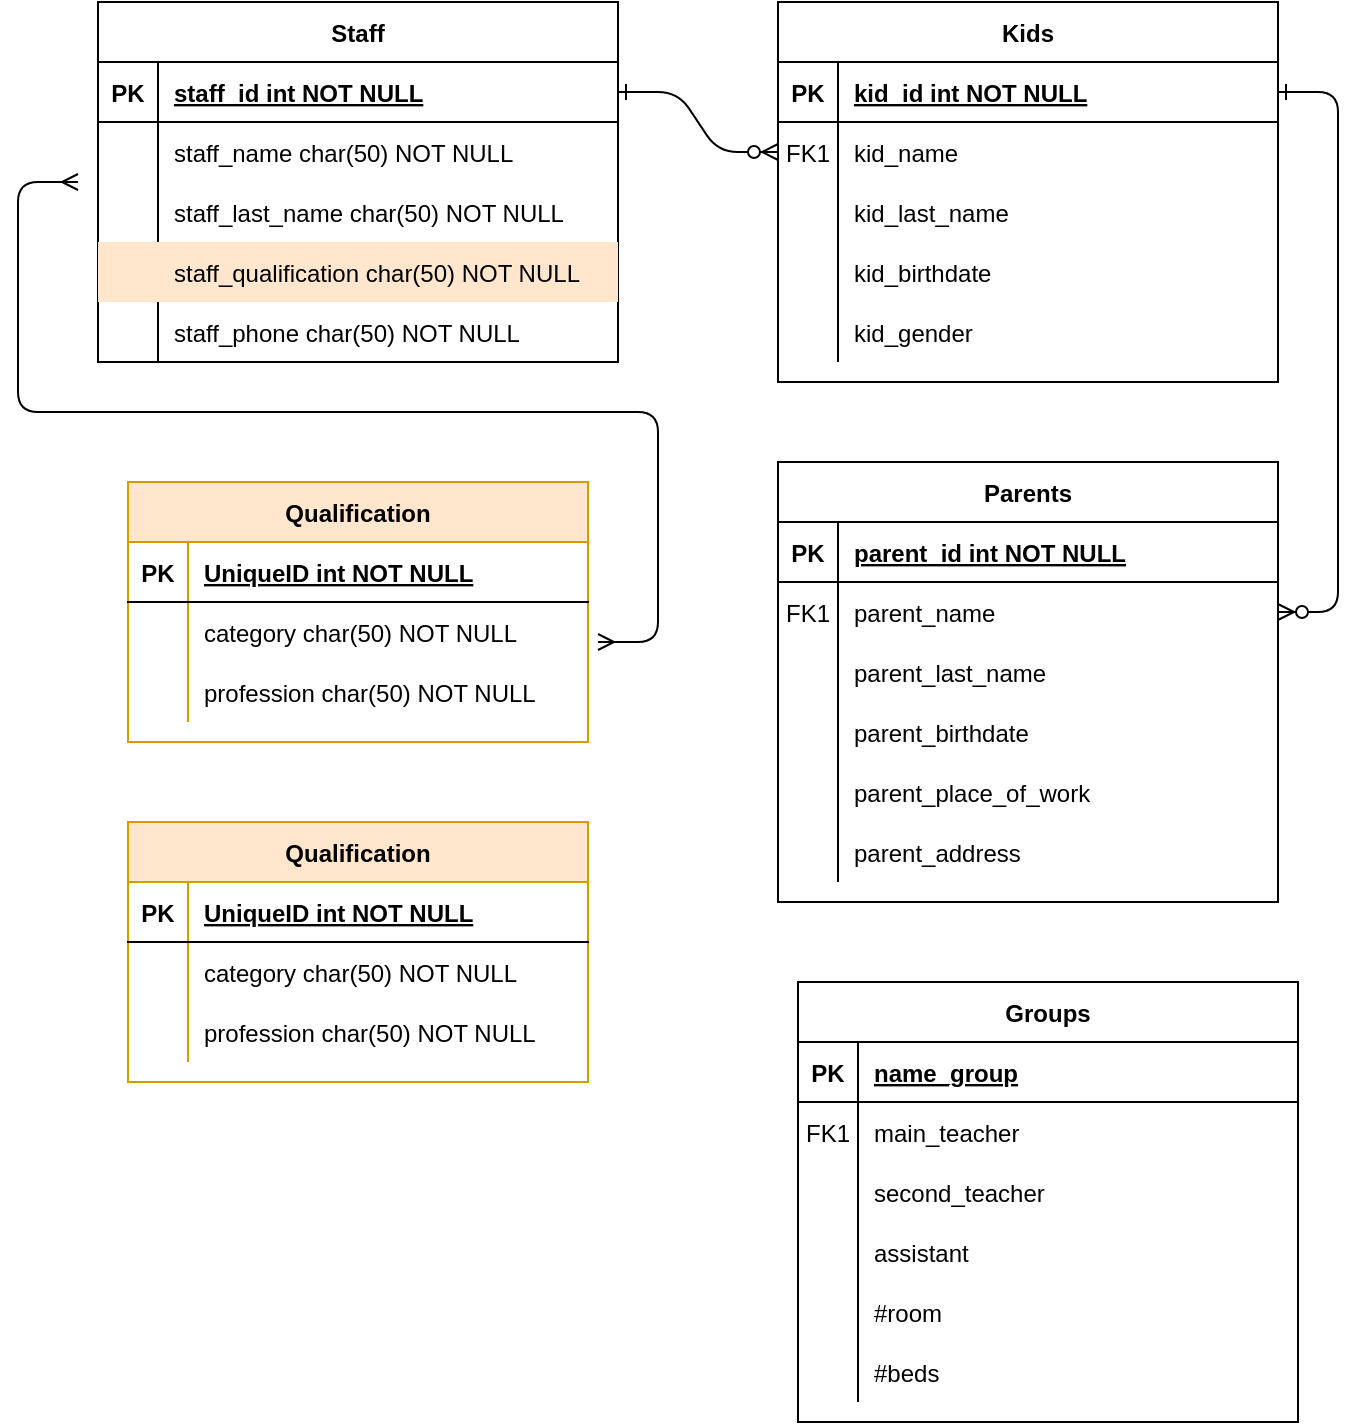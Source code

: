 <mxfile version="13.6.6" type="github" pages="2">
  <diagram id="R2lEEEUBdFMjLlhIrx00" name="Page-1">
    <mxGraphModel dx="865" dy="514" grid="1" gridSize="10" guides="1" tooltips="1" connect="1" arrows="1" fold="1" page="1" pageScale="1" pageWidth="850" pageHeight="1100" math="0" shadow="0" extFonts="Permanent Marker^https://fonts.googleapis.com/css?family=Permanent+Marker">
      <root>
        <mxCell id="0" />
        <mxCell id="1" parent="0" />
        <mxCell id="C-vyLk0tnHw3VtMMgP7b-1" value="" style="edgeStyle=entityRelationEdgeStyle;endArrow=ERzeroToMany;startArrow=ERone;endFill=1;startFill=0;" parent="1" source="C-vyLk0tnHw3VtMMgP7b-24" target="C-vyLk0tnHw3VtMMgP7b-6" edge="1">
          <mxGeometry width="100" height="100" relative="1" as="geometry">
            <mxPoint x="340" y="720" as="sourcePoint" />
            <mxPoint x="440" y="620" as="targetPoint" />
          </mxGeometry>
        </mxCell>
        <mxCell id="C-vyLk0tnHw3VtMMgP7b-12" value="" style="edgeStyle=entityRelationEdgeStyle;endArrow=ERzeroToMany;startArrow=ERone;endFill=1;startFill=0;" parent="1" source="C-vyLk0tnHw3VtMMgP7b-3" target="C-vyLk0tnHw3VtMMgP7b-17" edge="1">
          <mxGeometry width="100" height="100" relative="1" as="geometry">
            <mxPoint x="400" y="180" as="sourcePoint" />
            <mxPoint x="460" y="205" as="targetPoint" />
          </mxGeometry>
        </mxCell>
        <mxCell id="C-vyLk0tnHw3VtMMgP7b-2" value="Kids" style="shape=table;startSize=30;container=1;collapsible=1;childLayout=tableLayout;fixedRows=1;rowLines=0;fontStyle=1;align=center;resizeLast=1;" parent="1" vertex="1">
          <mxGeometry x="450" y="120" width="250" height="190" as="geometry" />
        </mxCell>
        <mxCell id="C-vyLk0tnHw3VtMMgP7b-3" value="" style="shape=partialRectangle;collapsible=0;dropTarget=0;pointerEvents=0;fillColor=none;points=[[0,0.5],[1,0.5]];portConstraint=eastwest;top=0;left=0;right=0;bottom=1;" parent="C-vyLk0tnHw3VtMMgP7b-2" vertex="1">
          <mxGeometry y="30" width="250" height="30" as="geometry" />
        </mxCell>
        <mxCell id="C-vyLk0tnHw3VtMMgP7b-4" value="PK" style="shape=partialRectangle;overflow=hidden;connectable=0;fillColor=none;top=0;left=0;bottom=0;right=0;fontStyle=1;" parent="C-vyLk0tnHw3VtMMgP7b-3" vertex="1">
          <mxGeometry width="30" height="30" as="geometry" />
        </mxCell>
        <mxCell id="C-vyLk0tnHw3VtMMgP7b-5" value="kid_id int NOT NULL " style="shape=partialRectangle;overflow=hidden;connectable=0;fillColor=none;top=0;left=0;bottom=0;right=0;align=left;spacingLeft=6;fontStyle=5;" parent="C-vyLk0tnHw3VtMMgP7b-3" vertex="1">
          <mxGeometry x="30" width="220" height="30" as="geometry" />
        </mxCell>
        <mxCell id="C-vyLk0tnHw3VtMMgP7b-6" value="" style="shape=partialRectangle;collapsible=0;dropTarget=0;pointerEvents=0;fillColor=none;points=[[0,0.5],[1,0.5]];portConstraint=eastwest;top=0;left=0;right=0;bottom=0;" parent="C-vyLk0tnHw3VtMMgP7b-2" vertex="1">
          <mxGeometry y="60" width="250" height="30" as="geometry" />
        </mxCell>
        <mxCell id="C-vyLk0tnHw3VtMMgP7b-7" value="FK1" style="shape=partialRectangle;overflow=hidden;connectable=0;fillColor=none;top=0;left=0;bottom=0;right=0;" parent="C-vyLk0tnHw3VtMMgP7b-6" vertex="1">
          <mxGeometry width="30" height="30" as="geometry" />
        </mxCell>
        <mxCell id="C-vyLk0tnHw3VtMMgP7b-8" value="kid_name" style="shape=partialRectangle;overflow=hidden;connectable=0;fillColor=none;top=0;left=0;bottom=0;right=0;align=left;spacingLeft=6;" parent="C-vyLk0tnHw3VtMMgP7b-6" vertex="1">
          <mxGeometry x="30" width="220" height="30" as="geometry" />
        </mxCell>
        <mxCell id="C-vyLk0tnHw3VtMMgP7b-9" value="" style="shape=partialRectangle;collapsible=0;dropTarget=0;pointerEvents=0;fillColor=none;points=[[0,0.5],[1,0.5]];portConstraint=eastwest;top=0;left=0;right=0;bottom=0;" parent="C-vyLk0tnHw3VtMMgP7b-2" vertex="1">
          <mxGeometry y="90" width="250" height="30" as="geometry" />
        </mxCell>
        <mxCell id="C-vyLk0tnHw3VtMMgP7b-10" value="" style="shape=partialRectangle;overflow=hidden;connectable=0;fillColor=none;top=0;left=0;bottom=0;right=0;" parent="C-vyLk0tnHw3VtMMgP7b-9" vertex="1">
          <mxGeometry width="30" height="30" as="geometry" />
        </mxCell>
        <mxCell id="C-vyLk0tnHw3VtMMgP7b-11" value="kid_last_name" style="shape=partialRectangle;overflow=hidden;connectable=0;fillColor=none;top=0;left=0;bottom=0;right=0;align=left;spacingLeft=6;" parent="C-vyLk0tnHw3VtMMgP7b-9" vertex="1">
          <mxGeometry x="30" width="220" height="30" as="geometry" />
        </mxCell>
        <mxCell id="HyC6RMXNtFUe4FHhujNK-48" value="" style="shape=partialRectangle;collapsible=0;dropTarget=0;pointerEvents=0;fillColor=none;points=[[0,0.5],[1,0.5]];portConstraint=eastwest;top=0;left=0;right=0;bottom=0;" vertex="1" parent="C-vyLk0tnHw3VtMMgP7b-2">
          <mxGeometry y="120" width="250" height="30" as="geometry" />
        </mxCell>
        <mxCell id="HyC6RMXNtFUe4FHhujNK-49" value="" style="shape=partialRectangle;overflow=hidden;connectable=0;fillColor=none;top=0;left=0;bottom=0;right=0;" vertex="1" parent="HyC6RMXNtFUe4FHhujNK-48">
          <mxGeometry width="30" height="30" as="geometry" />
        </mxCell>
        <mxCell id="HyC6RMXNtFUe4FHhujNK-50" value="kid_birthdate" style="shape=partialRectangle;overflow=hidden;connectable=0;fillColor=none;top=0;left=0;bottom=0;right=0;align=left;spacingLeft=6;" vertex="1" parent="HyC6RMXNtFUe4FHhujNK-48">
          <mxGeometry x="30" width="220" height="30" as="geometry" />
        </mxCell>
        <mxCell id="Hn-iAFxmJXVUiLV7P5cw-7" value="" style="shape=partialRectangle;collapsible=0;dropTarget=0;pointerEvents=0;fillColor=none;points=[[0,0.5],[1,0.5]];portConstraint=eastwest;top=0;left=0;right=0;bottom=0;" vertex="1" parent="C-vyLk0tnHw3VtMMgP7b-2">
          <mxGeometry y="150" width="250" height="30" as="geometry" />
        </mxCell>
        <mxCell id="Hn-iAFxmJXVUiLV7P5cw-8" value="" style="shape=partialRectangle;overflow=hidden;connectable=0;fillColor=none;top=0;left=0;bottom=0;right=0;" vertex="1" parent="Hn-iAFxmJXVUiLV7P5cw-7">
          <mxGeometry width="30" height="30" as="geometry" />
        </mxCell>
        <mxCell id="Hn-iAFxmJXVUiLV7P5cw-9" value="kid_gender" style="shape=partialRectangle;overflow=hidden;connectable=0;fillColor=none;top=0;left=0;bottom=0;right=0;align=left;spacingLeft=6;" vertex="1" parent="Hn-iAFxmJXVUiLV7P5cw-7">
          <mxGeometry x="30" width="220" height="30" as="geometry" />
        </mxCell>
        <mxCell id="C-vyLk0tnHw3VtMMgP7b-23" value="Staff" style="shape=table;startSize=30;container=1;collapsible=1;childLayout=tableLayout;fixedRows=1;rowLines=0;fontStyle=1;align=center;resizeLast=1;" parent="1" vertex="1">
          <mxGeometry x="110" y="120" width="260" height="180" as="geometry" />
        </mxCell>
        <mxCell id="C-vyLk0tnHw3VtMMgP7b-24" value="" style="shape=partialRectangle;collapsible=0;dropTarget=0;pointerEvents=0;fillColor=none;points=[[0,0.5],[1,0.5]];portConstraint=eastwest;top=0;left=0;right=0;bottom=1;" parent="C-vyLk0tnHw3VtMMgP7b-23" vertex="1">
          <mxGeometry y="30" width="260" height="30" as="geometry" />
        </mxCell>
        <mxCell id="C-vyLk0tnHw3VtMMgP7b-25" value="PK" style="shape=partialRectangle;overflow=hidden;connectable=0;fillColor=none;top=0;left=0;bottom=0;right=0;fontStyle=1;" parent="C-vyLk0tnHw3VtMMgP7b-24" vertex="1">
          <mxGeometry width="30" height="30" as="geometry" />
        </mxCell>
        <mxCell id="C-vyLk0tnHw3VtMMgP7b-26" value="staff_id int NOT NULL " style="shape=partialRectangle;overflow=hidden;connectable=0;fillColor=none;top=0;left=0;bottom=0;right=0;align=left;spacingLeft=6;fontStyle=5;" parent="C-vyLk0tnHw3VtMMgP7b-24" vertex="1">
          <mxGeometry x="30" width="230" height="30" as="geometry" />
        </mxCell>
        <mxCell id="C-vyLk0tnHw3VtMMgP7b-27" value="" style="shape=partialRectangle;collapsible=0;dropTarget=0;pointerEvents=0;fillColor=none;points=[[0,0.5],[1,0.5]];portConstraint=eastwest;top=0;left=0;right=0;bottom=0;" parent="C-vyLk0tnHw3VtMMgP7b-23" vertex="1">
          <mxGeometry y="60" width="260" height="30" as="geometry" />
        </mxCell>
        <mxCell id="C-vyLk0tnHw3VtMMgP7b-28" value="" style="shape=partialRectangle;overflow=hidden;connectable=0;fillColor=none;top=0;left=0;bottom=0;right=0;" parent="C-vyLk0tnHw3VtMMgP7b-27" vertex="1">
          <mxGeometry width="30" height="30" as="geometry" />
        </mxCell>
        <mxCell id="C-vyLk0tnHw3VtMMgP7b-29" value="staff_name char(50) NOT NULL" style="shape=partialRectangle;overflow=hidden;connectable=0;fillColor=none;top=0;left=0;bottom=0;right=0;align=left;spacingLeft=6;" parent="C-vyLk0tnHw3VtMMgP7b-27" vertex="1">
          <mxGeometry x="30" width="230" height="30" as="geometry" />
        </mxCell>
        <mxCell id="HyC6RMXNtFUe4FHhujNK-1" value="" style="shape=partialRectangle;collapsible=0;dropTarget=0;pointerEvents=0;fillColor=none;points=[[0,0.5],[1,0.5]];portConstraint=eastwest;top=0;left=0;right=0;bottom=0;" vertex="1" parent="C-vyLk0tnHw3VtMMgP7b-23">
          <mxGeometry y="90" width="260" height="30" as="geometry" />
        </mxCell>
        <mxCell id="HyC6RMXNtFUe4FHhujNK-2" value="" style="shape=partialRectangle;overflow=hidden;connectable=0;fillColor=none;top=0;left=0;bottom=0;right=0;" vertex="1" parent="HyC6RMXNtFUe4FHhujNK-1">
          <mxGeometry width="30" height="30" as="geometry" />
        </mxCell>
        <mxCell id="HyC6RMXNtFUe4FHhujNK-3" value="staff_last_name char(50) NOT NULL" style="shape=partialRectangle;overflow=hidden;connectable=0;fillColor=none;top=0;left=0;bottom=0;right=0;align=left;spacingLeft=6;" vertex="1" parent="HyC6RMXNtFUe4FHhujNK-1">
          <mxGeometry x="30" width="230" height="30" as="geometry" />
        </mxCell>
        <mxCell id="HyC6RMXNtFUe4FHhujNK-4" value="" style="shape=partialRectangle;collapsible=0;dropTarget=0;pointerEvents=0;fillColor=#ffe6cc;points=[[0,0.5],[1,0.5]];portConstraint=eastwest;top=0;left=0;right=0;bottom=0;strokeColor=#d79b00;" vertex="1" parent="C-vyLk0tnHw3VtMMgP7b-23">
          <mxGeometry y="120" width="260" height="30" as="geometry" />
        </mxCell>
        <mxCell id="HyC6RMXNtFUe4FHhujNK-5" value="" style="shape=partialRectangle;overflow=hidden;connectable=0;fillColor=none;top=0;left=0;bottom=0;right=0;" vertex="1" parent="HyC6RMXNtFUe4FHhujNK-4">
          <mxGeometry width="30" height="30" as="geometry" />
        </mxCell>
        <mxCell id="HyC6RMXNtFUe4FHhujNK-6" value="staff_qualification char(50) NOT NULL" style="shape=partialRectangle;overflow=hidden;connectable=0;fillColor=none;top=0;left=0;bottom=0;right=0;align=left;spacingLeft=6;" vertex="1" parent="HyC6RMXNtFUe4FHhujNK-4">
          <mxGeometry x="30" width="230" height="30" as="geometry" />
        </mxCell>
        <mxCell id="HyC6RMXNtFUe4FHhujNK-31" value="" style="shape=partialRectangle;collapsible=0;dropTarget=0;pointerEvents=0;fillColor=none;points=[[0,0.5],[1,0.5]];portConstraint=eastwest;top=0;left=0;right=0;bottom=0;" vertex="1" parent="C-vyLk0tnHw3VtMMgP7b-23">
          <mxGeometry y="150" width="260" height="30" as="geometry" />
        </mxCell>
        <mxCell id="HyC6RMXNtFUe4FHhujNK-32" value="" style="shape=partialRectangle;overflow=hidden;connectable=0;fillColor=none;top=0;left=0;bottom=0;right=0;" vertex="1" parent="HyC6RMXNtFUe4FHhujNK-31">
          <mxGeometry width="30" height="30" as="geometry" />
        </mxCell>
        <mxCell id="HyC6RMXNtFUe4FHhujNK-33" value="staff_phone char(50) NOT NULL" style="shape=partialRectangle;overflow=hidden;connectable=0;fillColor=none;top=0;left=0;bottom=0;right=0;align=left;spacingLeft=6;" vertex="1" parent="HyC6RMXNtFUe4FHhujNK-31">
          <mxGeometry x="30" width="230" height="30" as="geometry" />
        </mxCell>
        <mxCell id="HyC6RMXNtFUe4FHhujNK-12" value="Qualification" style="shape=table;startSize=30;container=1;collapsible=1;childLayout=tableLayout;fixedRows=1;rowLines=0;fontStyle=1;align=center;resizeLast=1;fillColor=#ffe6cc;strokeColor=#d79b00;" vertex="1" parent="1">
          <mxGeometry x="125" y="360" width="230" height="130" as="geometry" />
        </mxCell>
        <mxCell id="HyC6RMXNtFUe4FHhujNK-13" value="" style="shape=partialRectangle;collapsible=0;dropTarget=0;pointerEvents=0;fillColor=none;top=0;left=0;bottom=1;right=0;points=[[0,0.5],[1,0.5]];portConstraint=eastwest;" vertex="1" parent="HyC6RMXNtFUe4FHhujNK-12">
          <mxGeometry y="30" width="230" height="30" as="geometry" />
        </mxCell>
        <mxCell id="HyC6RMXNtFUe4FHhujNK-14" value="PK" style="shape=partialRectangle;connectable=0;fillColor=none;top=0;left=0;bottom=0;right=0;fontStyle=1;overflow=hidden;" vertex="1" parent="HyC6RMXNtFUe4FHhujNK-13">
          <mxGeometry width="30" height="30" as="geometry" />
        </mxCell>
        <mxCell id="HyC6RMXNtFUe4FHhujNK-15" value="UniqueID int NOT NULL" style="shape=partialRectangle;connectable=0;fillColor=none;top=0;left=0;bottom=0;right=0;align=left;spacingLeft=6;fontStyle=5;overflow=hidden;" vertex="1" parent="HyC6RMXNtFUe4FHhujNK-13">
          <mxGeometry x="30" width="200" height="30" as="geometry" />
        </mxCell>
        <mxCell id="HyC6RMXNtFUe4FHhujNK-28" value="" style="shape=partialRectangle;collapsible=0;dropTarget=0;pointerEvents=0;fillColor=none;top=0;left=0;bottom=0;right=0;points=[[0,0.5],[1,0.5]];portConstraint=eastwest;" vertex="1" parent="HyC6RMXNtFUe4FHhujNK-12">
          <mxGeometry y="60" width="230" height="30" as="geometry" />
        </mxCell>
        <mxCell id="HyC6RMXNtFUe4FHhujNK-29" value="" style="shape=partialRectangle;connectable=0;fillColor=none;top=0;left=0;bottom=0;right=0;editable=1;overflow=hidden;" vertex="1" parent="HyC6RMXNtFUe4FHhujNK-28">
          <mxGeometry width="30" height="30" as="geometry" />
        </mxCell>
        <mxCell id="HyC6RMXNtFUe4FHhujNK-30" value="category char(50) NOT NULL" style="shape=partialRectangle;connectable=0;fillColor=none;top=0;left=0;bottom=0;right=0;align=left;spacingLeft=6;overflow=hidden;" vertex="1" parent="HyC6RMXNtFUe4FHhujNK-28">
          <mxGeometry x="30" width="200" height="30" as="geometry" />
        </mxCell>
        <mxCell id="HyC6RMXNtFUe4FHhujNK-34" value="" style="shape=partialRectangle;collapsible=0;dropTarget=0;pointerEvents=0;fillColor=none;top=0;left=0;bottom=0;right=0;points=[[0,0.5],[1,0.5]];portConstraint=eastwest;" vertex="1" parent="HyC6RMXNtFUe4FHhujNK-12">
          <mxGeometry y="90" width="230" height="30" as="geometry" />
        </mxCell>
        <mxCell id="HyC6RMXNtFUe4FHhujNK-35" value="" style="shape=partialRectangle;connectable=0;fillColor=none;top=0;left=0;bottom=0;right=0;editable=1;overflow=hidden;" vertex="1" parent="HyC6RMXNtFUe4FHhujNK-34">
          <mxGeometry width="30" height="30" as="geometry" />
        </mxCell>
        <mxCell id="HyC6RMXNtFUe4FHhujNK-36" value="profession char(50) NOT NULL" style="shape=partialRectangle;connectable=0;fillColor=none;top=0;left=0;bottom=0;right=0;align=left;spacingLeft=6;overflow=hidden;" vertex="1" parent="HyC6RMXNtFUe4FHhujNK-34">
          <mxGeometry x="30" width="200" height="30" as="geometry" />
        </mxCell>
        <mxCell id="HyC6RMXNtFUe4FHhujNK-37" value="" style="edgeStyle=entityRelationEdgeStyle;fontSize=12;html=1;endArrow=ERmany;startArrow=ERmany;" edge="1" parent="1">
          <mxGeometry width="100" height="100" relative="1" as="geometry">
            <mxPoint x="360" y="440" as="sourcePoint" />
            <mxPoint x="100" y="210" as="targetPoint" />
          </mxGeometry>
        </mxCell>
        <mxCell id="HyC6RMXNtFUe4FHhujNK-38" value="Qualification" style="shape=table;startSize=30;container=1;collapsible=1;childLayout=tableLayout;fixedRows=1;rowLines=0;fontStyle=1;align=center;resizeLast=1;fillColor=#ffe6cc;strokeColor=#d79b00;" vertex="1" parent="1">
          <mxGeometry x="125" y="530" width="230" height="130" as="geometry" />
        </mxCell>
        <mxCell id="HyC6RMXNtFUe4FHhujNK-39" value="" style="shape=partialRectangle;collapsible=0;dropTarget=0;pointerEvents=0;fillColor=none;top=0;left=0;bottom=1;right=0;points=[[0,0.5],[1,0.5]];portConstraint=eastwest;" vertex="1" parent="HyC6RMXNtFUe4FHhujNK-38">
          <mxGeometry y="30" width="230" height="30" as="geometry" />
        </mxCell>
        <mxCell id="HyC6RMXNtFUe4FHhujNK-40" value="PK" style="shape=partialRectangle;connectable=0;fillColor=none;top=0;left=0;bottom=0;right=0;fontStyle=1;overflow=hidden;" vertex="1" parent="HyC6RMXNtFUe4FHhujNK-39">
          <mxGeometry width="30" height="30" as="geometry" />
        </mxCell>
        <mxCell id="HyC6RMXNtFUe4FHhujNK-41" value="UniqueID int NOT NULL" style="shape=partialRectangle;connectable=0;fillColor=none;top=0;left=0;bottom=0;right=0;align=left;spacingLeft=6;fontStyle=5;overflow=hidden;" vertex="1" parent="HyC6RMXNtFUe4FHhujNK-39">
          <mxGeometry x="30" width="200" height="30" as="geometry" />
        </mxCell>
        <mxCell id="HyC6RMXNtFUe4FHhujNK-42" value="" style="shape=partialRectangle;collapsible=0;dropTarget=0;pointerEvents=0;fillColor=none;top=0;left=0;bottom=0;right=0;points=[[0,0.5],[1,0.5]];portConstraint=eastwest;" vertex="1" parent="HyC6RMXNtFUe4FHhujNK-38">
          <mxGeometry y="60" width="230" height="30" as="geometry" />
        </mxCell>
        <mxCell id="HyC6RMXNtFUe4FHhujNK-43" value="" style="shape=partialRectangle;connectable=0;fillColor=none;top=0;left=0;bottom=0;right=0;editable=1;overflow=hidden;" vertex="1" parent="HyC6RMXNtFUe4FHhujNK-42">
          <mxGeometry width="30" height="30" as="geometry" />
        </mxCell>
        <mxCell id="HyC6RMXNtFUe4FHhujNK-44" value="category char(50) NOT NULL" style="shape=partialRectangle;connectable=0;fillColor=none;top=0;left=0;bottom=0;right=0;align=left;spacingLeft=6;overflow=hidden;" vertex="1" parent="HyC6RMXNtFUe4FHhujNK-42">
          <mxGeometry x="30" width="200" height="30" as="geometry" />
        </mxCell>
        <mxCell id="HyC6RMXNtFUe4FHhujNK-45" value="" style="shape=partialRectangle;collapsible=0;dropTarget=0;pointerEvents=0;fillColor=none;top=0;left=0;bottom=0;right=0;points=[[0,0.5],[1,0.5]];portConstraint=eastwest;" vertex="1" parent="HyC6RMXNtFUe4FHhujNK-38">
          <mxGeometry y="90" width="230" height="30" as="geometry" />
        </mxCell>
        <mxCell id="HyC6RMXNtFUe4FHhujNK-46" value="" style="shape=partialRectangle;connectable=0;fillColor=none;top=0;left=0;bottom=0;right=0;editable=1;overflow=hidden;" vertex="1" parent="HyC6RMXNtFUe4FHhujNK-45">
          <mxGeometry width="30" height="30" as="geometry" />
        </mxCell>
        <mxCell id="HyC6RMXNtFUe4FHhujNK-47" value="profession char(50) NOT NULL" style="shape=partialRectangle;connectable=0;fillColor=none;top=0;left=0;bottom=0;right=0;align=left;spacingLeft=6;overflow=hidden;" vertex="1" parent="HyC6RMXNtFUe4FHhujNK-45">
          <mxGeometry x="30" width="200" height="30" as="geometry" />
        </mxCell>
        <mxCell id="HyC6RMXNtFUe4FHhujNK-72" value="Groups" style="shape=table;startSize=30;container=1;collapsible=1;childLayout=tableLayout;fixedRows=1;rowLines=0;fontStyle=1;align=center;resizeLast=1;" vertex="1" parent="1">
          <mxGeometry x="460" y="610" width="250" height="220" as="geometry" />
        </mxCell>
        <mxCell id="HyC6RMXNtFUe4FHhujNK-73" value="" style="shape=partialRectangle;collapsible=0;dropTarget=0;pointerEvents=0;fillColor=none;points=[[0,0.5],[1,0.5]];portConstraint=eastwest;top=0;left=0;right=0;bottom=1;" vertex="1" parent="HyC6RMXNtFUe4FHhujNK-72">
          <mxGeometry y="30" width="250" height="30" as="geometry" />
        </mxCell>
        <mxCell id="HyC6RMXNtFUe4FHhujNK-74" value="PK" style="shape=partialRectangle;overflow=hidden;connectable=0;fillColor=none;top=0;left=0;bottom=0;right=0;fontStyle=1;" vertex="1" parent="HyC6RMXNtFUe4FHhujNK-73">
          <mxGeometry width="30" height="30" as="geometry" />
        </mxCell>
        <mxCell id="HyC6RMXNtFUe4FHhujNK-75" value="name_group" style="shape=partialRectangle;overflow=hidden;connectable=0;fillColor=none;top=0;left=0;bottom=0;right=0;align=left;spacingLeft=6;fontStyle=5;" vertex="1" parent="HyC6RMXNtFUe4FHhujNK-73">
          <mxGeometry x="30" width="220" height="30" as="geometry" />
        </mxCell>
        <mxCell id="HyC6RMXNtFUe4FHhujNK-76" value="" style="shape=partialRectangle;collapsible=0;dropTarget=0;pointerEvents=0;fillColor=none;points=[[0,0.5],[1,0.5]];portConstraint=eastwest;top=0;left=0;right=0;bottom=0;" vertex="1" parent="HyC6RMXNtFUe4FHhujNK-72">
          <mxGeometry y="60" width="250" height="30" as="geometry" />
        </mxCell>
        <mxCell id="HyC6RMXNtFUe4FHhujNK-77" value="FK1" style="shape=partialRectangle;overflow=hidden;connectable=0;fillColor=none;top=0;left=0;bottom=0;right=0;" vertex="1" parent="HyC6RMXNtFUe4FHhujNK-76">
          <mxGeometry width="30" height="30" as="geometry" />
        </mxCell>
        <mxCell id="HyC6RMXNtFUe4FHhujNK-78" value="main_teacher" style="shape=partialRectangle;overflow=hidden;connectable=0;fillColor=none;top=0;left=0;bottom=0;right=0;align=left;spacingLeft=6;" vertex="1" parent="HyC6RMXNtFUe4FHhujNK-76">
          <mxGeometry x="30" width="220" height="30" as="geometry" />
        </mxCell>
        <mxCell id="HyC6RMXNtFUe4FHhujNK-79" value="" style="shape=partialRectangle;collapsible=0;dropTarget=0;pointerEvents=0;fillColor=none;points=[[0,0.5],[1,0.5]];portConstraint=eastwest;top=0;left=0;right=0;bottom=0;" vertex="1" parent="HyC6RMXNtFUe4FHhujNK-72">
          <mxGeometry y="90" width="250" height="30" as="geometry" />
        </mxCell>
        <mxCell id="HyC6RMXNtFUe4FHhujNK-80" value="" style="shape=partialRectangle;overflow=hidden;connectable=0;fillColor=none;top=0;left=0;bottom=0;right=0;" vertex="1" parent="HyC6RMXNtFUe4FHhujNK-79">
          <mxGeometry width="30" height="30" as="geometry" />
        </mxCell>
        <mxCell id="HyC6RMXNtFUe4FHhujNK-81" value="second_teacher" style="shape=partialRectangle;overflow=hidden;connectable=0;fillColor=none;top=0;left=0;bottom=0;right=0;align=left;spacingLeft=6;" vertex="1" parent="HyC6RMXNtFUe4FHhujNK-79">
          <mxGeometry x="30" width="220" height="30" as="geometry" />
        </mxCell>
        <mxCell id="HyC6RMXNtFUe4FHhujNK-82" value="" style="shape=partialRectangle;collapsible=0;dropTarget=0;pointerEvents=0;fillColor=none;points=[[0,0.5],[1,0.5]];portConstraint=eastwest;top=0;left=0;right=0;bottom=0;" vertex="1" parent="HyC6RMXNtFUe4FHhujNK-72">
          <mxGeometry y="120" width="250" height="30" as="geometry" />
        </mxCell>
        <mxCell id="HyC6RMXNtFUe4FHhujNK-83" value="" style="shape=partialRectangle;overflow=hidden;connectable=0;fillColor=none;top=0;left=0;bottom=0;right=0;" vertex="1" parent="HyC6RMXNtFUe4FHhujNK-82">
          <mxGeometry width="30" height="30" as="geometry" />
        </mxCell>
        <mxCell id="HyC6RMXNtFUe4FHhujNK-84" value="assistant" style="shape=partialRectangle;overflow=hidden;connectable=0;fillColor=none;top=0;left=0;bottom=0;right=0;align=left;spacingLeft=6;" vertex="1" parent="HyC6RMXNtFUe4FHhujNK-82">
          <mxGeometry x="30" width="220" height="30" as="geometry" />
        </mxCell>
        <mxCell id="Hn-iAFxmJXVUiLV7P5cw-1" value="" style="shape=partialRectangle;collapsible=0;dropTarget=0;pointerEvents=0;fillColor=none;points=[[0,0.5],[1,0.5]];portConstraint=eastwest;top=0;left=0;right=0;bottom=0;" vertex="1" parent="HyC6RMXNtFUe4FHhujNK-72">
          <mxGeometry y="150" width="250" height="30" as="geometry" />
        </mxCell>
        <mxCell id="Hn-iAFxmJXVUiLV7P5cw-2" value="" style="shape=partialRectangle;overflow=hidden;connectable=0;fillColor=none;top=0;left=0;bottom=0;right=0;" vertex="1" parent="Hn-iAFxmJXVUiLV7P5cw-1">
          <mxGeometry width="30" height="30" as="geometry" />
        </mxCell>
        <mxCell id="Hn-iAFxmJXVUiLV7P5cw-3" value="#room" style="shape=partialRectangle;overflow=hidden;connectable=0;fillColor=none;top=0;left=0;bottom=0;right=0;align=left;spacingLeft=6;" vertex="1" parent="Hn-iAFxmJXVUiLV7P5cw-1">
          <mxGeometry x="30" width="220" height="30" as="geometry" />
        </mxCell>
        <mxCell id="Hn-iAFxmJXVUiLV7P5cw-4" value="" style="shape=partialRectangle;collapsible=0;dropTarget=0;pointerEvents=0;fillColor=none;points=[[0,0.5],[1,0.5]];portConstraint=eastwest;top=0;left=0;right=0;bottom=0;" vertex="1" parent="HyC6RMXNtFUe4FHhujNK-72">
          <mxGeometry y="180" width="250" height="30" as="geometry" />
        </mxCell>
        <mxCell id="Hn-iAFxmJXVUiLV7P5cw-5" value="" style="shape=partialRectangle;overflow=hidden;connectable=0;fillColor=none;top=0;left=0;bottom=0;right=0;" vertex="1" parent="Hn-iAFxmJXVUiLV7P5cw-4">
          <mxGeometry width="30" height="30" as="geometry" />
        </mxCell>
        <mxCell id="Hn-iAFxmJXVUiLV7P5cw-6" value="#beds" style="shape=partialRectangle;overflow=hidden;connectable=0;fillColor=none;top=0;left=0;bottom=0;right=0;align=left;spacingLeft=6;" vertex="1" parent="Hn-iAFxmJXVUiLV7P5cw-4">
          <mxGeometry x="30" width="220" height="30" as="geometry" />
        </mxCell>
        <mxCell id="C-vyLk0tnHw3VtMMgP7b-13" value="Parents" style="shape=table;startSize=30;container=1;collapsible=1;childLayout=tableLayout;fixedRows=1;rowLines=0;fontStyle=1;align=center;resizeLast=1;" parent="1" vertex="1">
          <mxGeometry x="450" y="350" width="250" height="220" as="geometry" />
        </mxCell>
        <mxCell id="C-vyLk0tnHw3VtMMgP7b-14" value="" style="shape=partialRectangle;collapsible=0;dropTarget=0;pointerEvents=0;fillColor=none;points=[[0,0.5],[1,0.5]];portConstraint=eastwest;top=0;left=0;right=0;bottom=1;" parent="C-vyLk0tnHw3VtMMgP7b-13" vertex="1">
          <mxGeometry y="30" width="250" height="30" as="geometry" />
        </mxCell>
        <mxCell id="C-vyLk0tnHw3VtMMgP7b-15" value="PK" style="shape=partialRectangle;overflow=hidden;connectable=0;fillColor=none;top=0;left=0;bottom=0;right=0;fontStyle=1;" parent="C-vyLk0tnHw3VtMMgP7b-14" vertex="1">
          <mxGeometry width="30" height="30" as="geometry" />
        </mxCell>
        <mxCell id="C-vyLk0tnHw3VtMMgP7b-16" value="parent_id int NOT NULL " style="shape=partialRectangle;overflow=hidden;connectable=0;fillColor=none;top=0;left=0;bottom=0;right=0;align=left;spacingLeft=6;fontStyle=5;" parent="C-vyLk0tnHw3VtMMgP7b-14" vertex="1">
          <mxGeometry x="30" width="220" height="30" as="geometry" />
        </mxCell>
        <mxCell id="C-vyLk0tnHw3VtMMgP7b-17" value="" style="shape=partialRectangle;collapsible=0;dropTarget=0;pointerEvents=0;fillColor=none;points=[[0,0.5],[1,0.5]];portConstraint=eastwest;top=0;left=0;right=0;bottom=0;" parent="C-vyLk0tnHw3VtMMgP7b-13" vertex="1">
          <mxGeometry y="60" width="250" height="30" as="geometry" />
        </mxCell>
        <mxCell id="C-vyLk0tnHw3VtMMgP7b-18" value="FK1" style="shape=partialRectangle;overflow=hidden;connectable=0;fillColor=none;top=0;left=0;bottom=0;right=0;" parent="C-vyLk0tnHw3VtMMgP7b-17" vertex="1">
          <mxGeometry width="30" height="30" as="geometry" />
        </mxCell>
        <mxCell id="C-vyLk0tnHw3VtMMgP7b-19" value="parent_name" style="shape=partialRectangle;overflow=hidden;connectable=0;fillColor=none;top=0;left=0;bottom=0;right=0;align=left;spacingLeft=6;" parent="C-vyLk0tnHw3VtMMgP7b-17" vertex="1">
          <mxGeometry x="30" width="220" height="30" as="geometry" />
        </mxCell>
        <mxCell id="C-vyLk0tnHw3VtMMgP7b-20" value="" style="shape=partialRectangle;collapsible=0;dropTarget=0;pointerEvents=0;fillColor=none;points=[[0,0.5],[1,0.5]];portConstraint=eastwest;top=0;left=0;right=0;bottom=0;" parent="C-vyLk0tnHw3VtMMgP7b-13" vertex="1">
          <mxGeometry y="90" width="250" height="30" as="geometry" />
        </mxCell>
        <mxCell id="C-vyLk0tnHw3VtMMgP7b-21" value="" style="shape=partialRectangle;overflow=hidden;connectable=0;fillColor=none;top=0;left=0;bottom=0;right=0;" parent="C-vyLk0tnHw3VtMMgP7b-20" vertex="1">
          <mxGeometry width="30" height="30" as="geometry" />
        </mxCell>
        <mxCell id="C-vyLk0tnHw3VtMMgP7b-22" value="parent_last_name" style="shape=partialRectangle;overflow=hidden;connectable=0;fillColor=none;top=0;left=0;bottom=0;right=0;align=left;spacingLeft=6;" parent="C-vyLk0tnHw3VtMMgP7b-20" vertex="1">
          <mxGeometry x="30" width="220" height="30" as="geometry" />
        </mxCell>
        <mxCell id="HyC6RMXNtFUe4FHhujNK-57" value="" style="shape=partialRectangle;collapsible=0;dropTarget=0;pointerEvents=0;fillColor=none;points=[[0,0.5],[1,0.5]];portConstraint=eastwest;top=0;left=0;right=0;bottom=0;" vertex="1" parent="C-vyLk0tnHw3VtMMgP7b-13">
          <mxGeometry y="120" width="250" height="30" as="geometry" />
        </mxCell>
        <mxCell id="HyC6RMXNtFUe4FHhujNK-58" value="" style="shape=partialRectangle;overflow=hidden;connectable=0;fillColor=none;top=0;left=0;bottom=0;right=0;" vertex="1" parent="HyC6RMXNtFUe4FHhujNK-57">
          <mxGeometry width="30" height="30" as="geometry" />
        </mxCell>
        <mxCell id="HyC6RMXNtFUe4FHhujNK-59" value="parent_birthdate" style="shape=partialRectangle;overflow=hidden;connectable=0;fillColor=none;top=0;left=0;bottom=0;right=0;align=left;spacingLeft=6;" vertex="1" parent="HyC6RMXNtFUe4FHhujNK-57">
          <mxGeometry x="30" width="220" height="30" as="geometry" />
        </mxCell>
        <mxCell id="HyC6RMXNtFUe4FHhujNK-60" value="" style="shape=partialRectangle;collapsible=0;dropTarget=0;pointerEvents=0;fillColor=none;points=[[0,0.5],[1,0.5]];portConstraint=eastwest;top=0;left=0;right=0;bottom=0;" vertex="1" parent="C-vyLk0tnHw3VtMMgP7b-13">
          <mxGeometry y="150" width="250" height="30" as="geometry" />
        </mxCell>
        <mxCell id="HyC6RMXNtFUe4FHhujNK-61" value="" style="shape=partialRectangle;overflow=hidden;connectable=0;fillColor=none;top=0;left=0;bottom=0;right=0;" vertex="1" parent="HyC6RMXNtFUe4FHhujNK-60">
          <mxGeometry width="30" height="30" as="geometry" />
        </mxCell>
        <mxCell id="HyC6RMXNtFUe4FHhujNK-62" value="parent_place_of_work" style="shape=partialRectangle;overflow=hidden;connectable=0;fillColor=none;top=0;left=0;bottom=0;right=0;align=left;spacingLeft=6;" vertex="1" parent="HyC6RMXNtFUe4FHhujNK-60">
          <mxGeometry x="30" width="220" height="30" as="geometry" />
        </mxCell>
        <mxCell id="HyC6RMXNtFUe4FHhujNK-63" value="" style="shape=partialRectangle;collapsible=0;dropTarget=0;pointerEvents=0;fillColor=none;points=[[0,0.5],[1,0.5]];portConstraint=eastwest;top=0;left=0;right=0;bottom=0;" vertex="1" parent="C-vyLk0tnHw3VtMMgP7b-13">
          <mxGeometry y="180" width="250" height="30" as="geometry" />
        </mxCell>
        <mxCell id="HyC6RMXNtFUe4FHhujNK-64" value="" style="shape=partialRectangle;overflow=hidden;connectable=0;fillColor=none;top=0;left=0;bottom=0;right=0;" vertex="1" parent="HyC6RMXNtFUe4FHhujNK-63">
          <mxGeometry width="30" height="30" as="geometry" />
        </mxCell>
        <mxCell id="HyC6RMXNtFUe4FHhujNK-65" value="parent_address" style="shape=partialRectangle;overflow=hidden;connectable=0;fillColor=none;top=0;left=0;bottom=0;right=0;align=left;spacingLeft=6;" vertex="1" parent="HyC6RMXNtFUe4FHhujNK-63">
          <mxGeometry x="30" width="220" height="30" as="geometry" />
        </mxCell>
      </root>
    </mxGraphModel>
  </diagram>
  <diagram id="I3w3AK6lKklF_K6zQ6Pl" name="Page-2">
    <mxGraphModel dx="1038" dy="617" grid="1" gridSize="10" guides="1" tooltips="1" connect="1" arrows="1" fold="1" page="1" pageScale="1" pageWidth="827" pageHeight="1169" math="0" shadow="0">
      <root>
        <mxCell id="BfuTtoz4Xw6O6Irm8JIZ-0" />
        <mxCell id="BfuTtoz4Xw6O6Irm8JIZ-1" parent="BfuTtoz4Xw6O6Irm8JIZ-0" />
      </root>
    </mxGraphModel>
  </diagram>
</mxfile>
